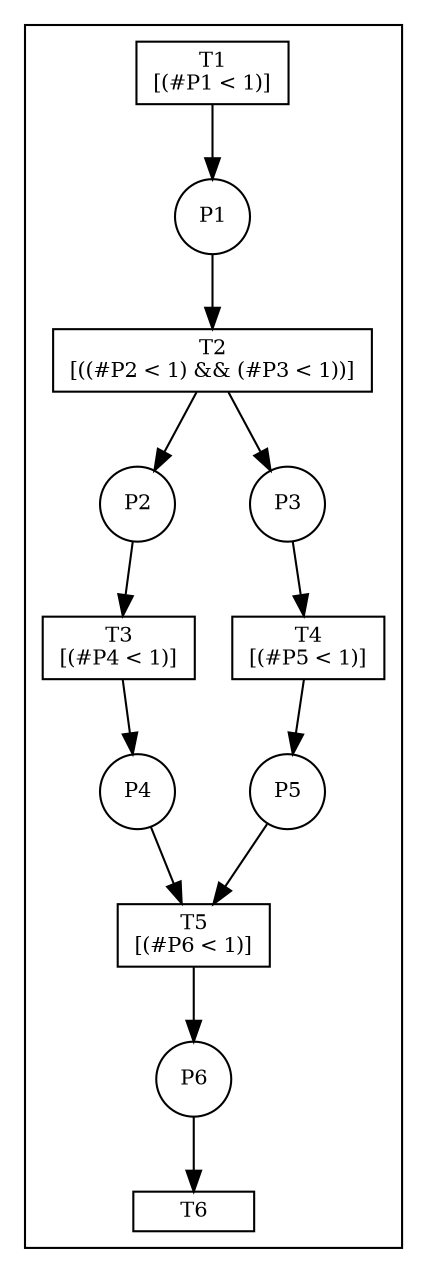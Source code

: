 digraph { layout=dot; overlap=false; splines=true; node [fontsize=10];
subgraph cluster0 {
"0x40002d6be0" [shape=circle,label="P1"];
"0x40002da2a0"->"0x40002d6be0" [label=""];
"0x40002da2a0" [shape=box,label="T1
[(#P1 < 1)]", width=0.8, height=0.2];
"0x40002d6be0"->"0x40002da300" [label=""];
"0x40002da300" [shape=box,label="T2
[((#P2 < 1) && (#P3 < 1))]", width=0.8, height=0.2];
"0x40002da300"->"0x40002d6c30" [label=""];
"0x40002d6c30" [shape=circle,label="P2"];
"0x40002d6c30"->"0x40002da360" [label=""];
"0x40002da360" [shape=box,label="T3
[(#P4 < 1)]", width=0.8, height=0.2];
"0x40002da360"->"0x40002d6cd0" [label=""];
"0x40002d6cd0" [shape=circle,label="P4"];
"0x40002d6cd0"->"0x40002da420" [label=""];
"0x40002da420" [shape=box,label="T5
[(#P6 < 1)]", width=0.8, height=0.2];
"0x40002d6d20"->"0x40002da420" [label=""];
"0x40002d6d20" [shape=circle,label="P5"];
"0x40002da3c0"->"0x40002d6d20" [label=""];
"0x40002da3c0" [shape=box,label="T4
[(#P5 < 1)]", width=0.8, height=0.2];
"0x40002d6c80"->"0x40002da3c0" [label=""];
"0x40002d6c80" [shape=circle,label="P3"];
"0x40002da300"->"0x40002d6c80" [label=""];
"0x40002da420"->"0x40002d6d70" [label=""];
"0x40002d6d70" [shape=circle,label="P6"];
"0x40002d6d70"->"0x40002da480" [label=""];
"0x40002da480" [shape=box,label="T6", width=0.8, height=0.2];
}
}
